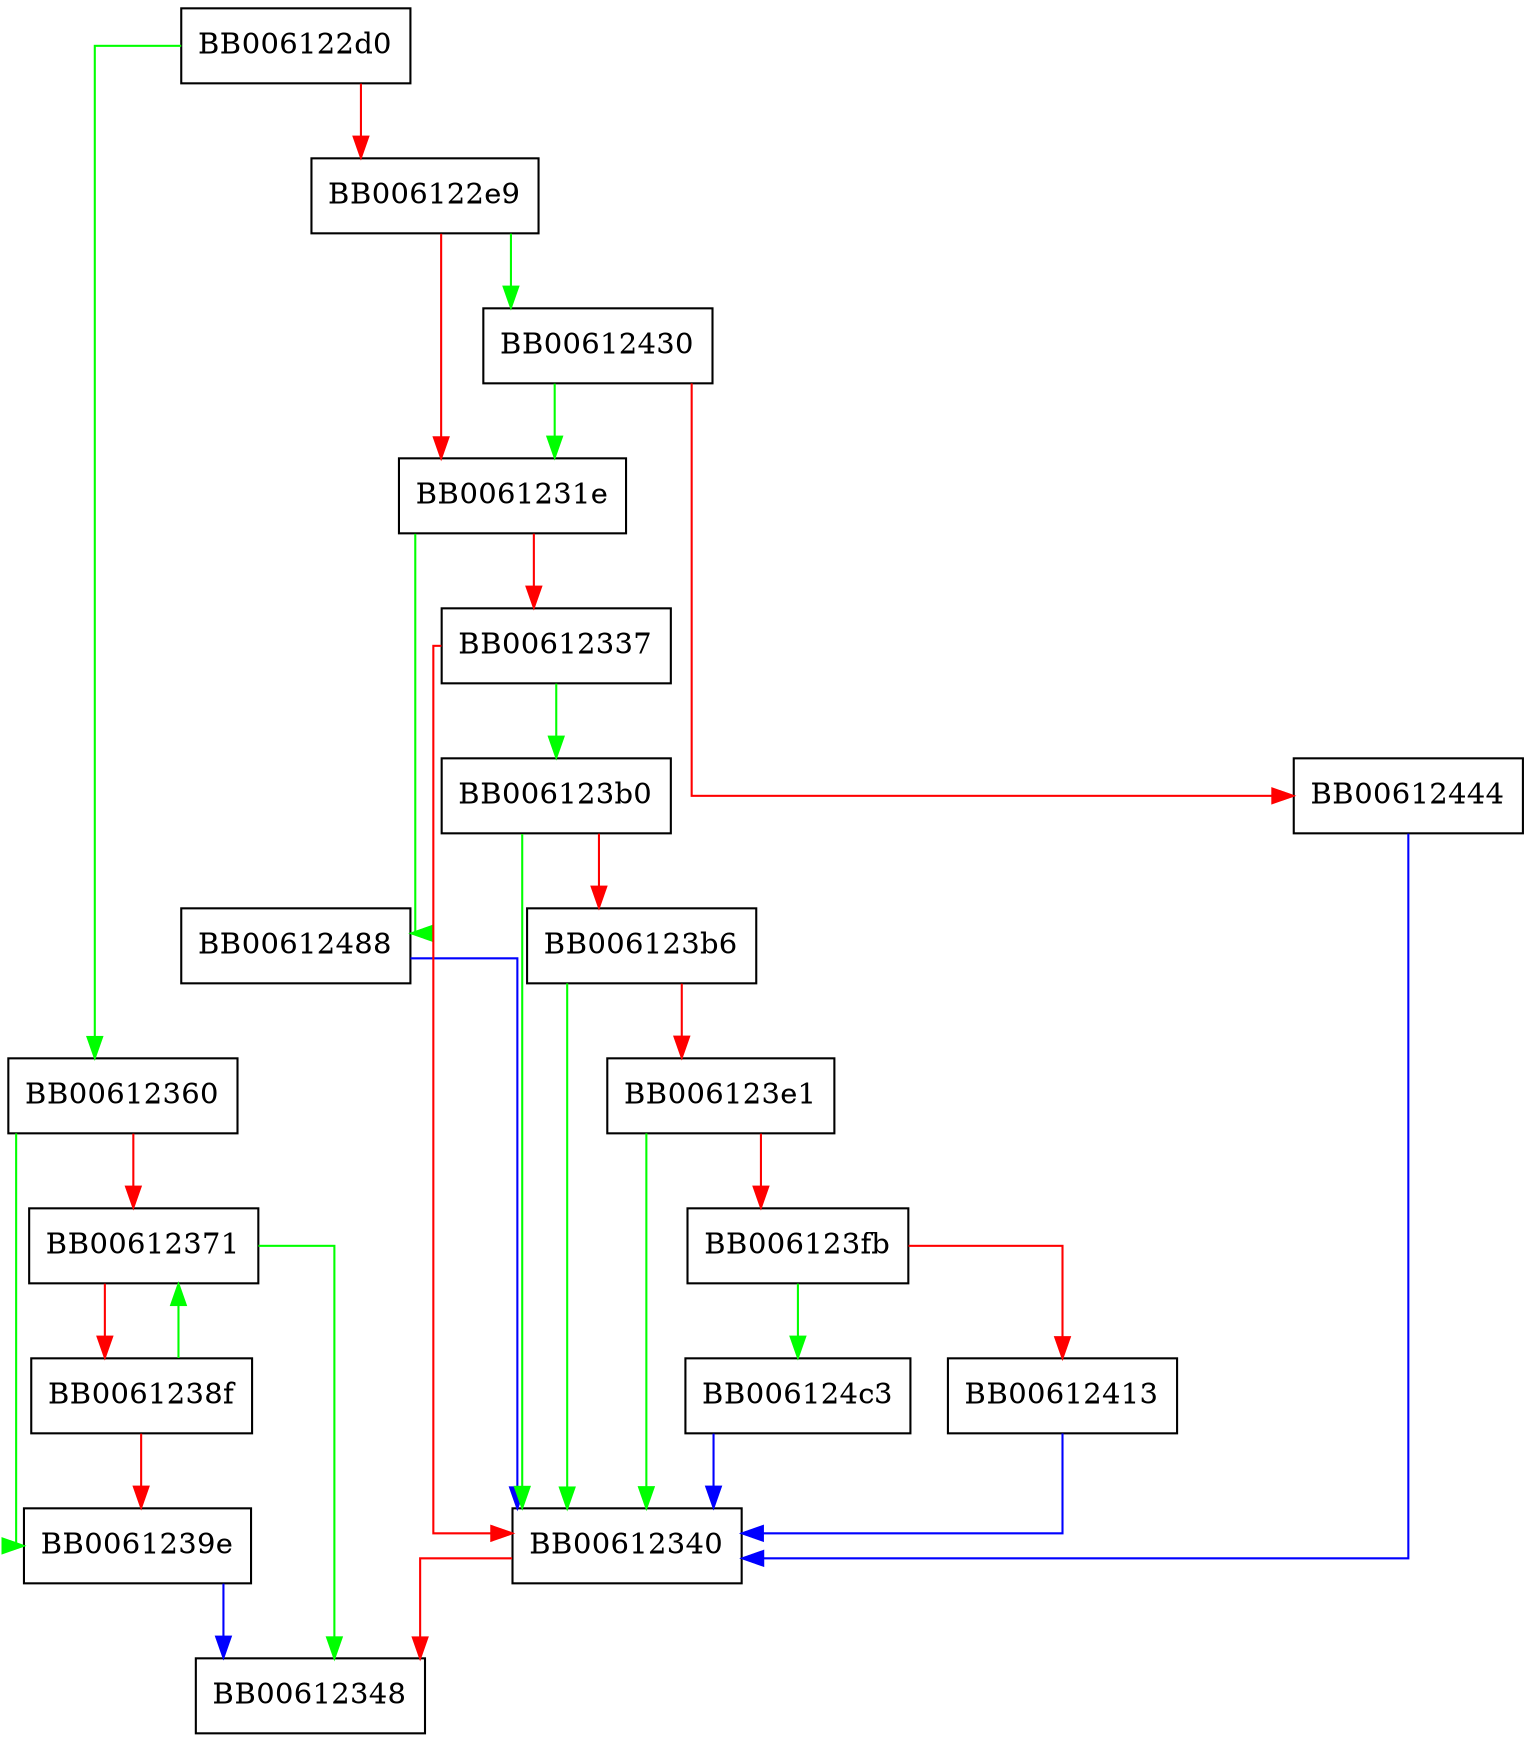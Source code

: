 digraph ocsp_match_issuerid {
  node [shape="box"];
  graph [splines=ortho];
  BB006122d0 -> BB00612360 [color="green"];
  BB006122d0 -> BB006122e9 [color="red"];
  BB006122e9 -> BB00612430 [color="green"];
  BB006122e9 -> BB0061231e [color="red"];
  BB0061231e -> BB00612488 [color="green"];
  BB0061231e -> BB00612337 [color="red"];
  BB00612337 -> BB006123b0 [color="green"];
  BB00612337 -> BB00612340 [color="red"];
  BB00612340 -> BB00612348 [color="red"];
  BB00612360 -> BB0061239e [color="green"];
  BB00612360 -> BB00612371 [color="red"];
  BB00612371 -> BB00612348 [color="green"];
  BB00612371 -> BB0061238f [color="red"];
  BB0061238f -> BB00612371 [color="green"];
  BB0061238f -> BB0061239e [color="red"];
  BB0061239e -> BB00612348 [color="blue"];
  BB006123b0 -> BB00612340 [color="green"];
  BB006123b0 -> BB006123b6 [color="red"];
  BB006123b6 -> BB00612340 [color="green"];
  BB006123b6 -> BB006123e1 [color="red"];
  BB006123e1 -> BB00612340 [color="green"];
  BB006123e1 -> BB006123fb [color="red"];
  BB006123fb -> BB006124c3 [color="green"];
  BB006123fb -> BB00612413 [color="red"];
  BB00612413 -> BB00612340 [color="blue"];
  BB00612430 -> BB0061231e [color="green"];
  BB00612430 -> BB00612444 [color="red"];
  BB00612444 -> BB00612340 [color="blue"];
  BB00612488 -> BB00612340 [color="blue"];
  BB006124c3 -> BB00612340 [color="blue"];
}